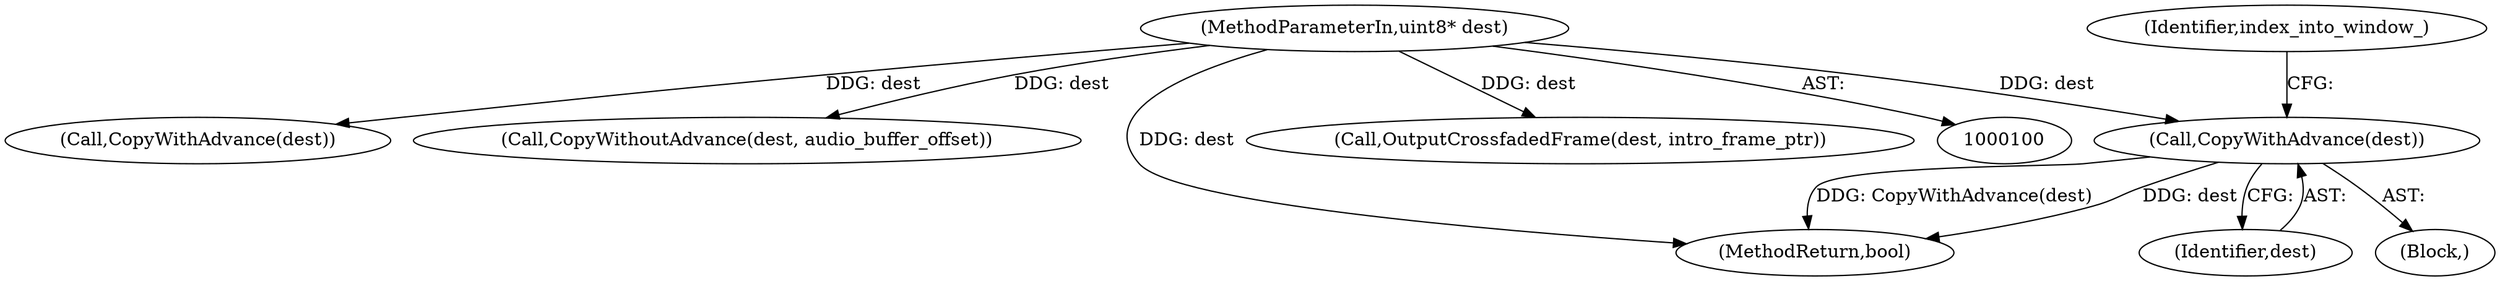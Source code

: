 digraph "0_Chrome_802ecdb9cee0d66fe546bdf24e98150f8f716ad8_1@pointer" {
"1000195" [label="(Call,CopyWithAdvance(dest))"];
"1000101" [label="(MethodParameterIn,uint8* dest)"];
"1000169" [label="(Call,CopyWithAdvance(dest))"];
"1000198" [label="(Identifier,index_into_window_)"];
"1000180" [label="(Block,)"];
"1000219" [label="(Call,CopyWithoutAdvance(dest, audio_buffer_offset))"];
"1000101" [label="(MethodParameterIn,uint8* dest)"];
"1000247" [label="(MethodReturn,bool)"];
"1000195" [label="(Call,CopyWithAdvance(dest))"];
"1000239" [label="(Call,OutputCrossfadedFrame(dest, intro_frame_ptr))"];
"1000196" [label="(Identifier,dest)"];
"1000195" -> "1000180"  [label="AST: "];
"1000195" -> "1000196"  [label="CFG: "];
"1000196" -> "1000195"  [label="AST: "];
"1000198" -> "1000195"  [label="CFG: "];
"1000195" -> "1000247"  [label="DDG: CopyWithAdvance(dest)"];
"1000195" -> "1000247"  [label="DDG: dest"];
"1000101" -> "1000195"  [label="DDG: dest"];
"1000101" -> "1000100"  [label="AST: "];
"1000101" -> "1000247"  [label="DDG: dest"];
"1000101" -> "1000169"  [label="DDG: dest"];
"1000101" -> "1000219"  [label="DDG: dest"];
"1000101" -> "1000239"  [label="DDG: dest"];
}
